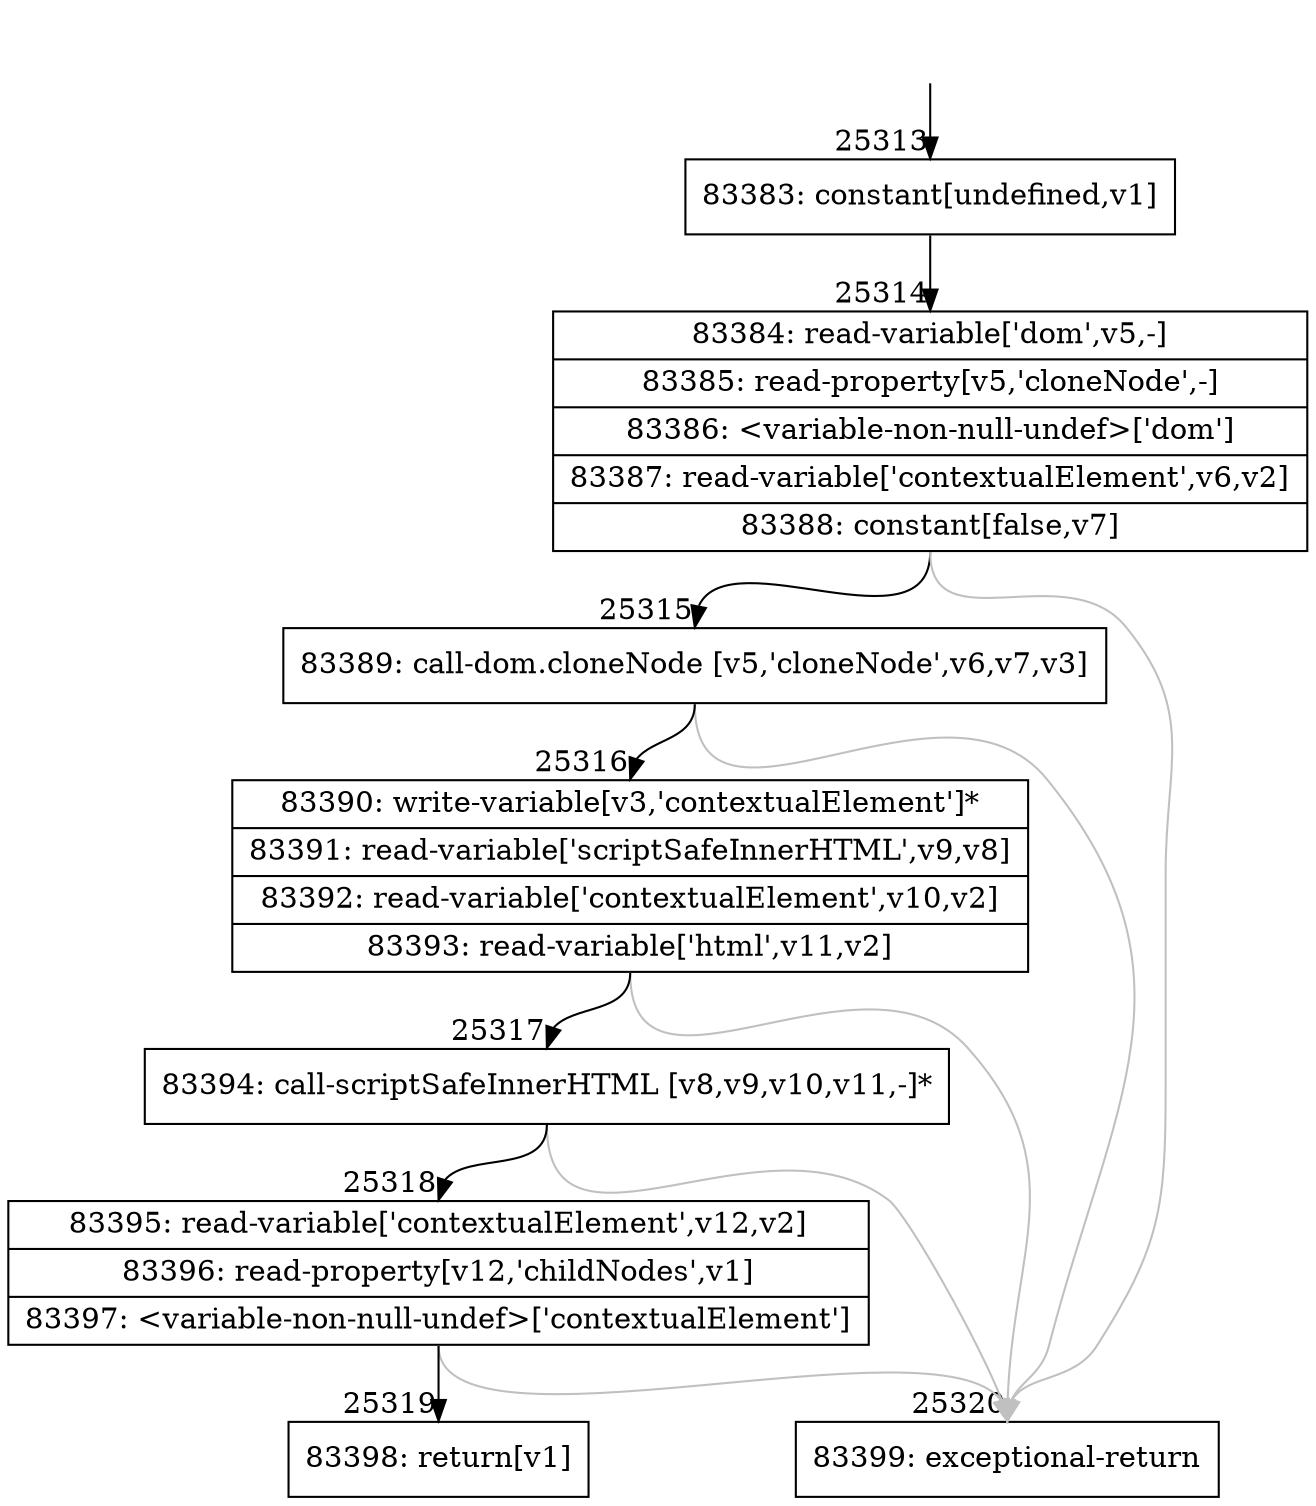 digraph {
rankdir="TD"
BB_entry2226[shape=none,label=""];
BB_entry2226 -> BB25313 [tailport=s, headport=n, headlabel="    25313"]
BB25313 [shape=record label="{83383: constant[undefined,v1]}" ] 
BB25313 -> BB25314 [tailport=s, headport=n, headlabel="      25314"]
BB25314 [shape=record label="{83384: read-variable['dom',v5,-]|83385: read-property[v5,'cloneNode',-]|83386: \<variable-non-null-undef\>['dom']|83387: read-variable['contextualElement',v6,v2]|83388: constant[false,v7]}" ] 
BB25314 -> BB25315 [tailport=s, headport=n, headlabel="      25315"]
BB25314 -> BB25320 [tailport=s, headport=n, color=gray, headlabel="      25320"]
BB25315 [shape=record label="{83389: call-dom.cloneNode [v5,'cloneNode',v6,v7,v3]}" ] 
BB25315 -> BB25316 [tailport=s, headport=n, headlabel="      25316"]
BB25315 -> BB25320 [tailport=s, headport=n, color=gray]
BB25316 [shape=record label="{83390: write-variable[v3,'contextualElement']*|83391: read-variable['scriptSafeInnerHTML',v9,v8]|83392: read-variable['contextualElement',v10,v2]|83393: read-variable['html',v11,v2]}" ] 
BB25316 -> BB25317 [tailport=s, headport=n, headlabel="      25317"]
BB25316 -> BB25320 [tailport=s, headport=n, color=gray]
BB25317 [shape=record label="{83394: call-scriptSafeInnerHTML [v8,v9,v10,v11,-]*}" ] 
BB25317 -> BB25318 [tailport=s, headport=n, headlabel="      25318"]
BB25317 -> BB25320 [tailport=s, headport=n, color=gray]
BB25318 [shape=record label="{83395: read-variable['contextualElement',v12,v2]|83396: read-property[v12,'childNodes',v1]|83397: \<variable-non-null-undef\>['contextualElement']}" ] 
BB25318 -> BB25319 [tailport=s, headport=n, headlabel="      25319"]
BB25318 -> BB25320 [tailport=s, headport=n, color=gray]
BB25319 [shape=record label="{83398: return[v1]}" ] 
BB25320 [shape=record label="{83399: exceptional-return}" ] 
//#$~ 46910
}
